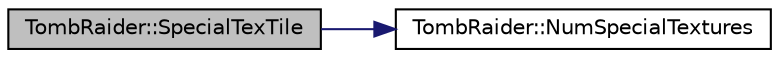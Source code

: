 digraph "TombRaider::SpecialTexTile"
{
 // INTERACTIVE_SVG=YES
  edge [fontname="Helvetica",fontsize="10",labelfontname="Helvetica",labelfontsize="10"];
  node [fontname="Helvetica",fontsize="10",shape=record];
  rankdir="LR";
  Node1 [label="TombRaider::SpecialTexTile",height=0.2,width=0.4,color="black", fillcolor="grey75", style="filled" fontcolor="black"];
  Node1 -> Node2 [color="midnightblue",fontsize="10",style="solid",fontname="Helvetica"];
  Node2 [label="TombRaider::NumSpecialTextures",height=0.2,width=0.4,color="black", fillcolor="white", style="filled",URL="$class_tomb_raider.html#ad23df94eb682e6cd1582f92e73c327f7",tooltip="Get number of special textures/images. "];
}
